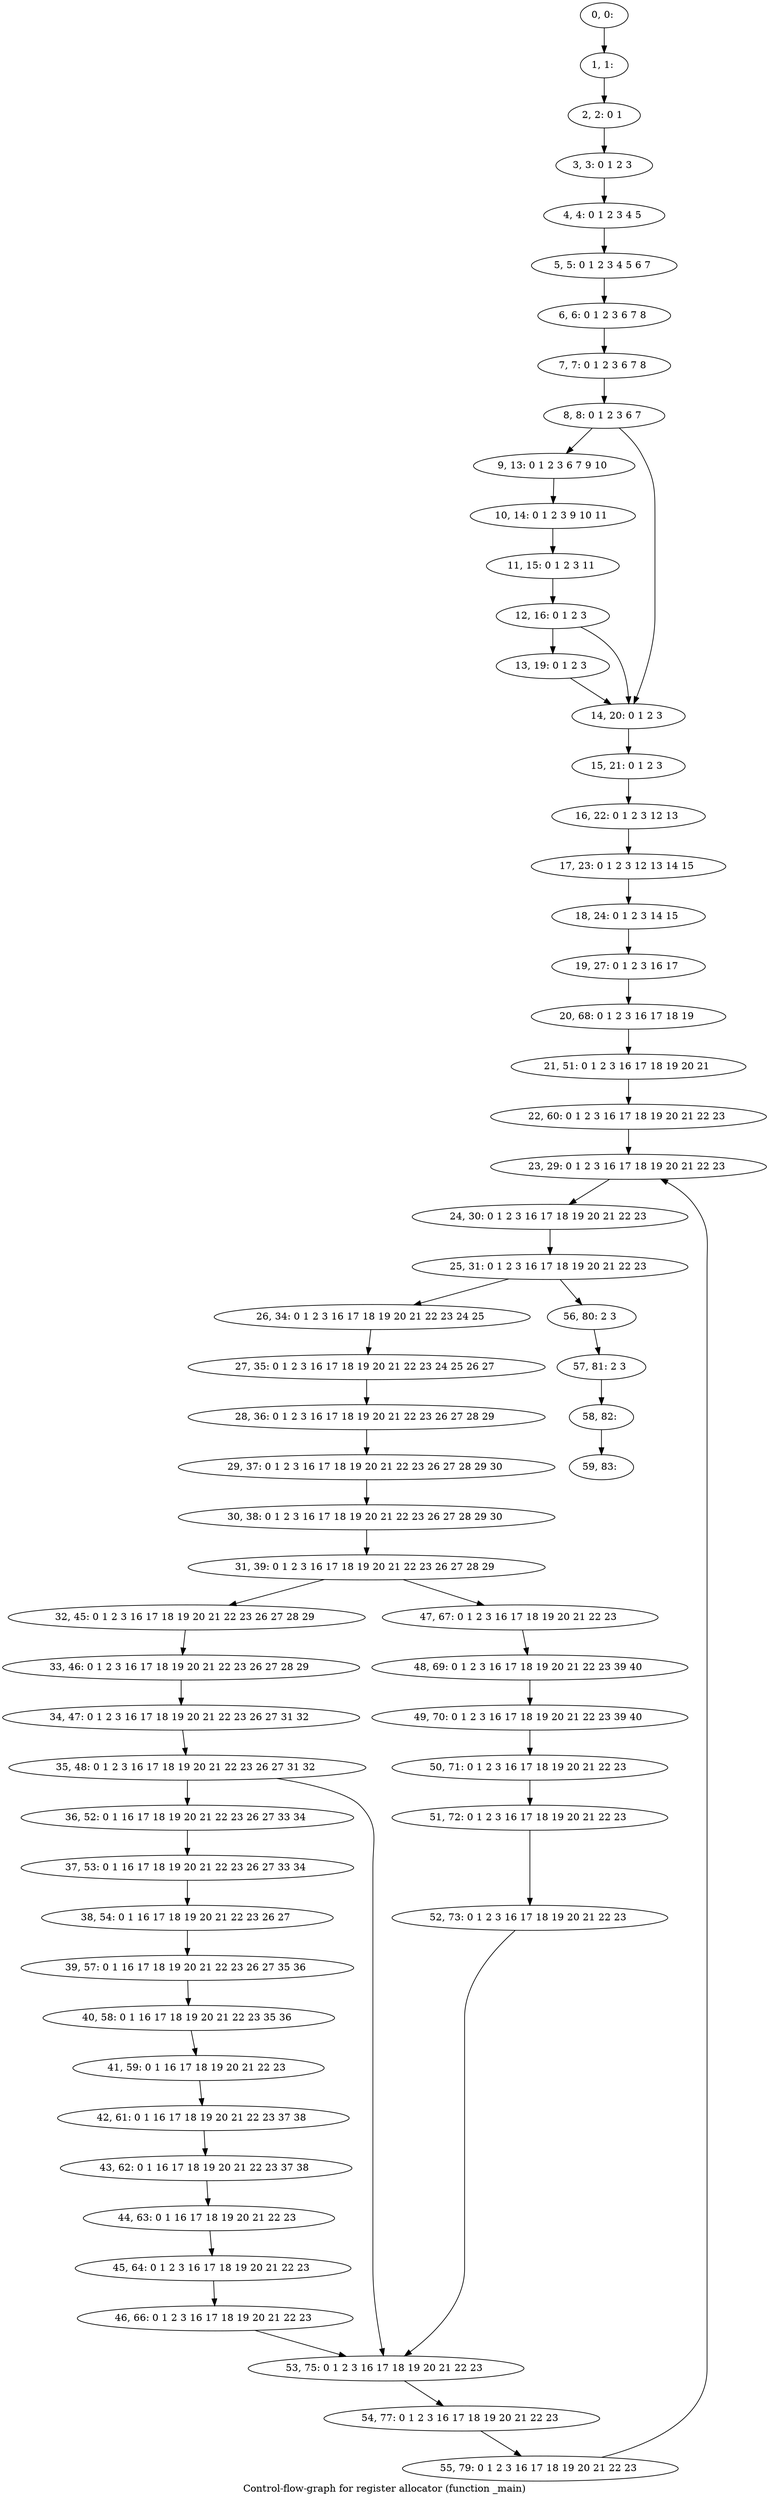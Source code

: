 digraph G {
graph [label="Control-flow-graph for register allocator (function _main)"]
0[label="0, 0: "];
1[label="1, 1: "];
2[label="2, 2: 0 1 "];
3[label="3, 3: 0 1 2 3 "];
4[label="4, 4: 0 1 2 3 4 5 "];
5[label="5, 5: 0 1 2 3 4 5 6 7 "];
6[label="6, 6: 0 1 2 3 6 7 8 "];
7[label="7, 7: 0 1 2 3 6 7 8 "];
8[label="8, 8: 0 1 2 3 6 7 "];
9[label="9, 13: 0 1 2 3 6 7 9 10 "];
10[label="10, 14: 0 1 2 3 9 10 11 "];
11[label="11, 15: 0 1 2 3 11 "];
12[label="12, 16: 0 1 2 3 "];
13[label="13, 19: 0 1 2 3 "];
14[label="14, 20: 0 1 2 3 "];
15[label="15, 21: 0 1 2 3 "];
16[label="16, 22: 0 1 2 3 12 13 "];
17[label="17, 23: 0 1 2 3 12 13 14 15 "];
18[label="18, 24: 0 1 2 3 14 15 "];
19[label="19, 27: 0 1 2 3 16 17 "];
20[label="20, 68: 0 1 2 3 16 17 18 19 "];
21[label="21, 51: 0 1 2 3 16 17 18 19 20 21 "];
22[label="22, 60: 0 1 2 3 16 17 18 19 20 21 22 23 "];
23[label="23, 29: 0 1 2 3 16 17 18 19 20 21 22 23 "];
24[label="24, 30: 0 1 2 3 16 17 18 19 20 21 22 23 "];
25[label="25, 31: 0 1 2 3 16 17 18 19 20 21 22 23 "];
26[label="26, 34: 0 1 2 3 16 17 18 19 20 21 22 23 24 25 "];
27[label="27, 35: 0 1 2 3 16 17 18 19 20 21 22 23 24 25 26 27 "];
28[label="28, 36: 0 1 2 3 16 17 18 19 20 21 22 23 26 27 28 29 "];
29[label="29, 37: 0 1 2 3 16 17 18 19 20 21 22 23 26 27 28 29 30 "];
30[label="30, 38: 0 1 2 3 16 17 18 19 20 21 22 23 26 27 28 29 30 "];
31[label="31, 39: 0 1 2 3 16 17 18 19 20 21 22 23 26 27 28 29 "];
32[label="32, 45: 0 1 2 3 16 17 18 19 20 21 22 23 26 27 28 29 "];
33[label="33, 46: 0 1 2 3 16 17 18 19 20 21 22 23 26 27 28 29 "];
34[label="34, 47: 0 1 2 3 16 17 18 19 20 21 22 23 26 27 31 32 "];
35[label="35, 48: 0 1 2 3 16 17 18 19 20 21 22 23 26 27 31 32 "];
36[label="36, 52: 0 1 16 17 18 19 20 21 22 23 26 27 33 34 "];
37[label="37, 53: 0 1 16 17 18 19 20 21 22 23 26 27 33 34 "];
38[label="38, 54: 0 1 16 17 18 19 20 21 22 23 26 27 "];
39[label="39, 57: 0 1 16 17 18 19 20 21 22 23 26 27 35 36 "];
40[label="40, 58: 0 1 16 17 18 19 20 21 22 23 35 36 "];
41[label="41, 59: 0 1 16 17 18 19 20 21 22 23 "];
42[label="42, 61: 0 1 16 17 18 19 20 21 22 23 37 38 "];
43[label="43, 62: 0 1 16 17 18 19 20 21 22 23 37 38 "];
44[label="44, 63: 0 1 16 17 18 19 20 21 22 23 "];
45[label="45, 64: 0 1 2 3 16 17 18 19 20 21 22 23 "];
46[label="46, 66: 0 1 2 3 16 17 18 19 20 21 22 23 "];
47[label="47, 67: 0 1 2 3 16 17 18 19 20 21 22 23 "];
48[label="48, 69: 0 1 2 3 16 17 18 19 20 21 22 23 39 40 "];
49[label="49, 70: 0 1 2 3 16 17 18 19 20 21 22 23 39 40 "];
50[label="50, 71: 0 1 2 3 16 17 18 19 20 21 22 23 "];
51[label="51, 72: 0 1 2 3 16 17 18 19 20 21 22 23 "];
52[label="52, 73: 0 1 2 3 16 17 18 19 20 21 22 23 "];
53[label="53, 75: 0 1 2 3 16 17 18 19 20 21 22 23 "];
54[label="54, 77: 0 1 2 3 16 17 18 19 20 21 22 23 "];
55[label="55, 79: 0 1 2 3 16 17 18 19 20 21 22 23 "];
56[label="56, 80: 2 3 "];
57[label="57, 81: 2 3 "];
58[label="58, 82: "];
59[label="59, 83: "];
0->1 ;
1->2 ;
2->3 ;
3->4 ;
4->5 ;
5->6 ;
6->7 ;
7->8 ;
8->9 ;
8->14 ;
9->10 ;
10->11 ;
11->12 ;
12->13 ;
12->14 ;
13->14 ;
14->15 ;
15->16 ;
16->17 ;
17->18 ;
18->19 ;
19->20 ;
20->21 ;
21->22 ;
22->23 ;
23->24 ;
24->25 ;
25->26 ;
25->56 ;
26->27 ;
27->28 ;
28->29 ;
29->30 ;
30->31 ;
31->32 ;
31->47 ;
32->33 ;
33->34 ;
34->35 ;
35->36 ;
35->53 ;
36->37 ;
37->38 ;
38->39 ;
39->40 ;
40->41 ;
41->42 ;
42->43 ;
43->44 ;
44->45 ;
45->46 ;
46->53 ;
47->48 ;
48->49 ;
49->50 ;
50->51 ;
51->52 ;
52->53 ;
53->54 ;
54->55 ;
55->23 ;
56->57 ;
57->58 ;
58->59 ;
}

